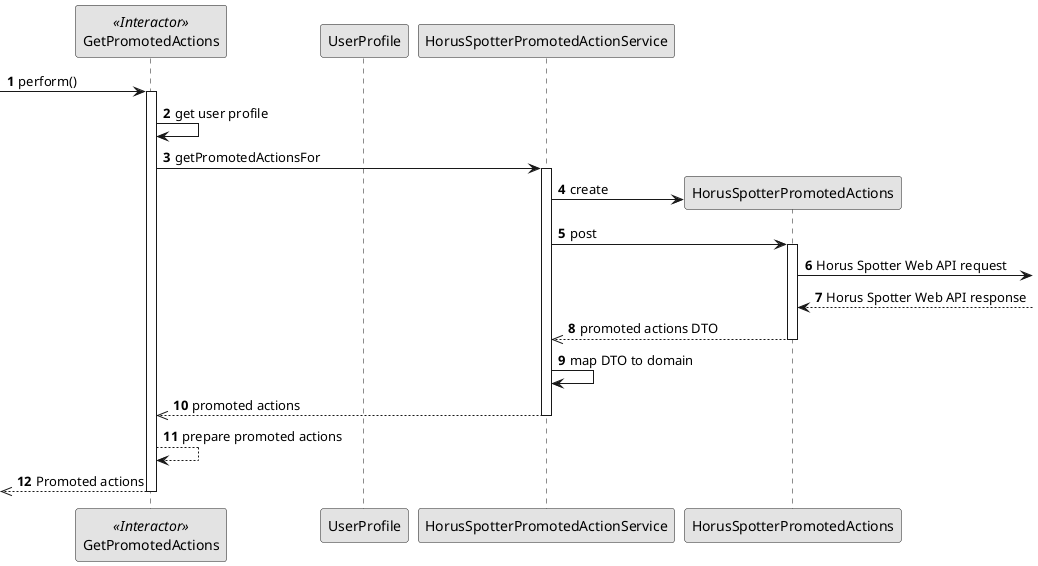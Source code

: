 
@startuml GRPD#31.sequence

skinparam monochrome true
autonumber

participant GetPromotedActions <<Interactor>>
participant UserProfile
participant HorusSpotterPromotedActionService
participant HorusSpotterPromotedActions

 -> GetPromotedActions : perform()
activate GetPromotedActions
GetPromotedActions -> GetPromotedActions: get user profile
GetPromotedActions -> HorusSpotterPromotedActionService: getPromotedActionsFor
activate HorusSpotterPromotedActionService
create HorusSpotterPromotedActions
HorusSpotterPromotedActionService -> HorusSpotterPromotedActions: create
HorusSpotterPromotedActionService -> HorusSpotterPromotedActions: post
activate HorusSpotterPromotedActions
HorusSpotterPromotedActions ->] : Horus Spotter Web API request
HorusSpotterPromotedActions <--] : Horus Spotter Web API response
HorusSpotterPromotedActions -->> HorusSpotterPromotedActionService : promoted actions DTO
deactivate HorusSpotterPromotedActions
HorusSpotterPromotedActionService -> HorusSpotterPromotedActionService : map DTO to domain
HorusSpotterPromotedActionService -->> GetPromotedActions : promoted actions
deactivate HorusSpotterPromotedActionService
GetPromotedActions --> GetPromotedActions: prepare promoted actions
 <<-- GetPromotedActions : Promoted actions
deactivate GetPromotedActions

@enduml
